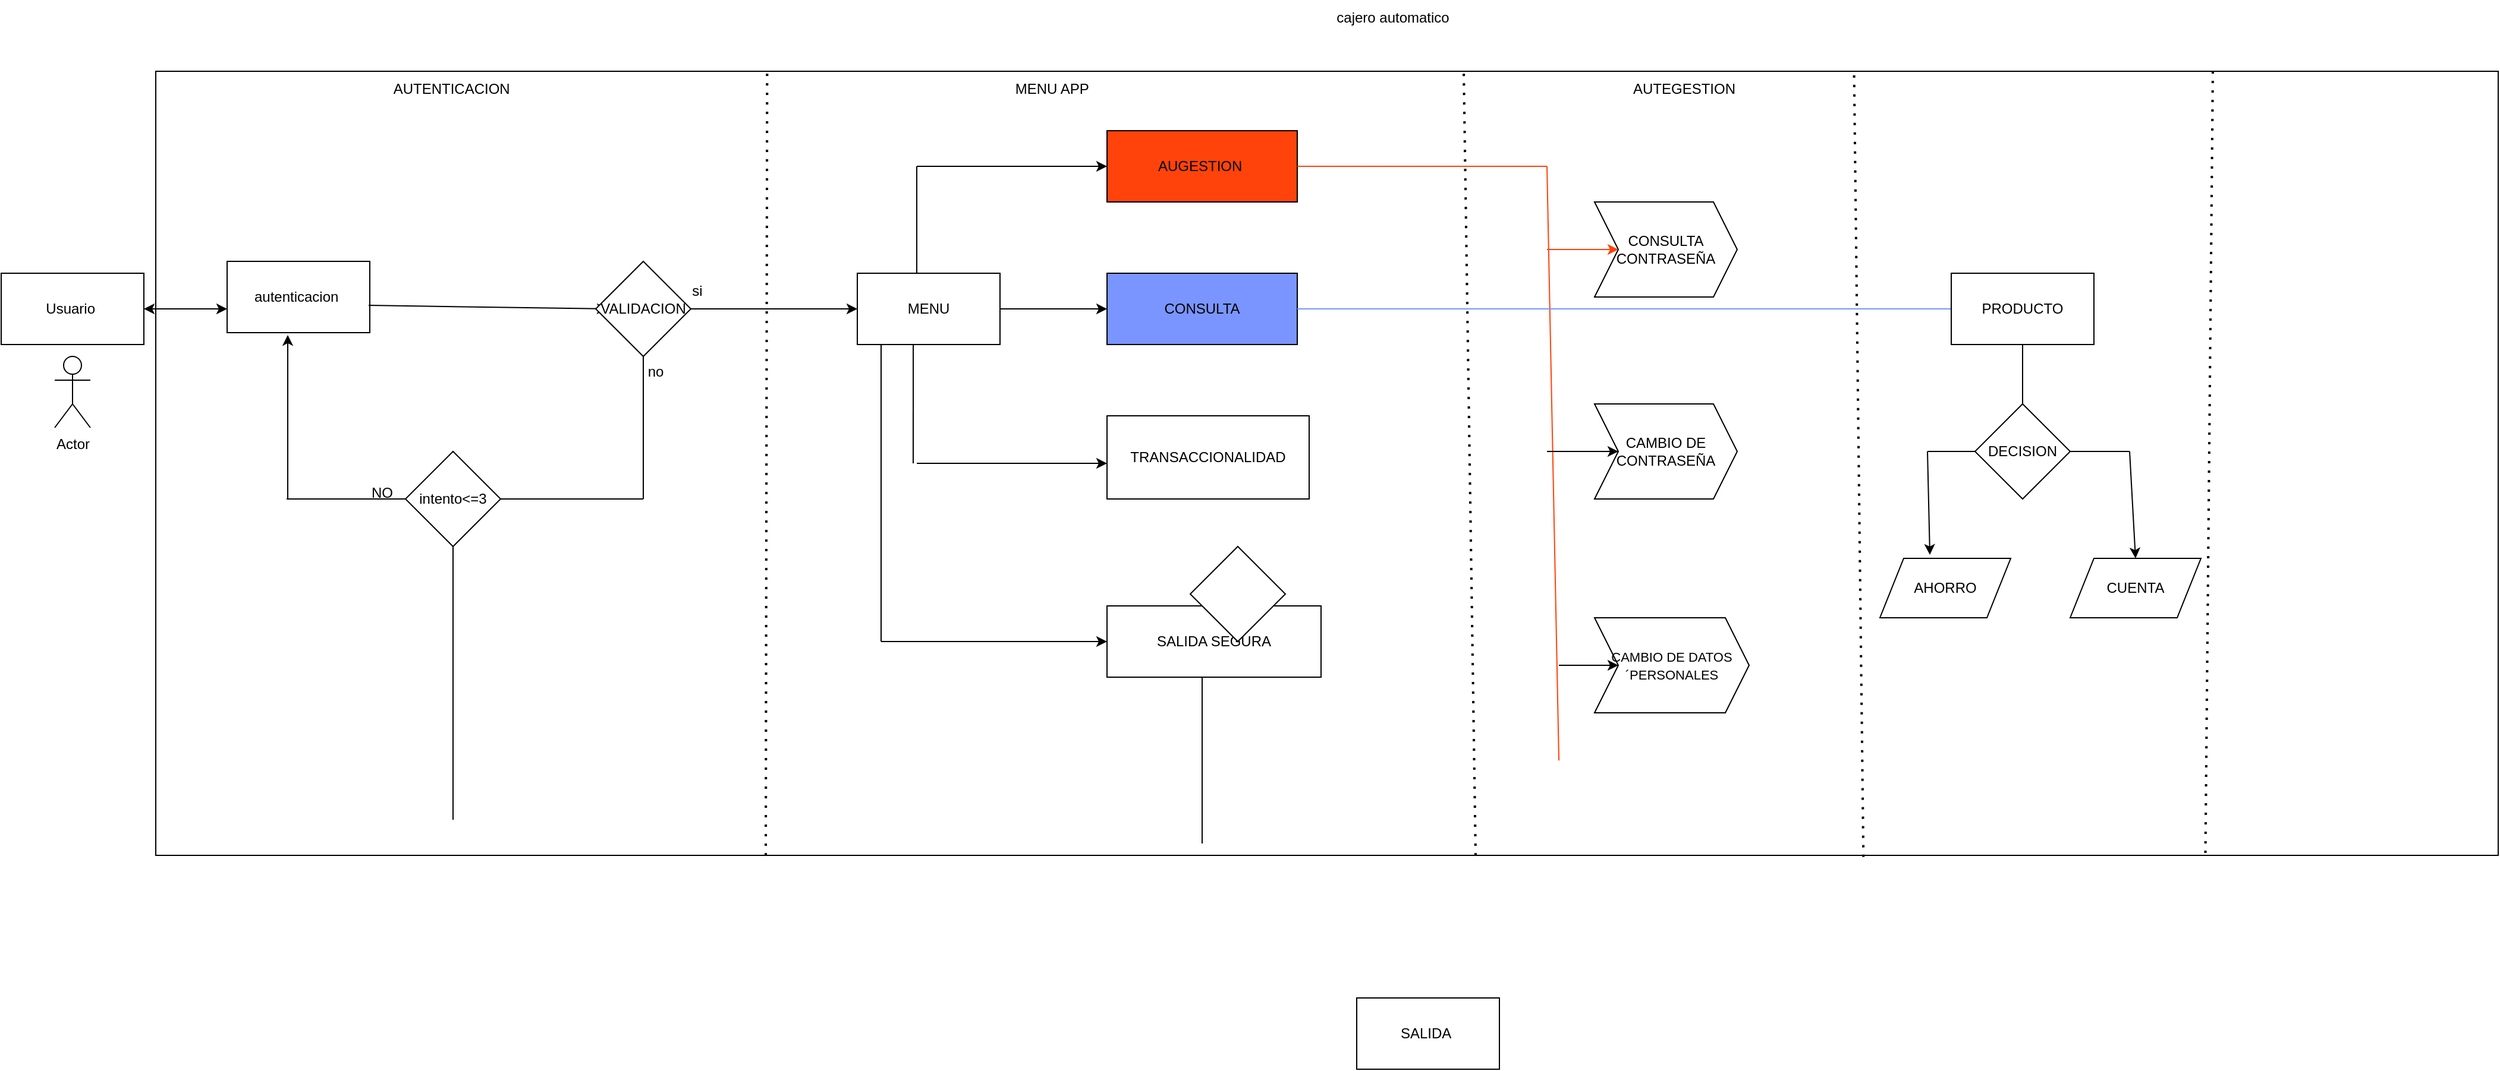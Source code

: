 <mxfile version="24.2.7" type="device">
  <diagram name="Página-1" id="dn11zzqn9MYub6EMZHC1">
    <mxGraphModel dx="2391" dy="2283" grid="1" gridSize="10" guides="1" tooltips="1" connect="1" arrows="1" fold="1" page="1" pageScale="1" pageWidth="827" pageHeight="1169" math="0" shadow="0">
      <root>
        <mxCell id="0" />
        <mxCell id="1" parent="0" />
        <mxCell id="rpQ2N66B4N2WtZ1bZjir-17" value="&lt;span style=&quot;color: rgba(0, 0, 0, 0); font-family: monospace; font-size: 0px; text-align: start; text-wrap: nowrap;&quot;&gt;%3CmxGraphModel%3E%3Croot%3E%3CmxCell%20id%3D%220%22%2F%3E%3CmxCell%20id%3D%221%22%20parent%3D%220%22%2F%3E%3CmxCell%20id%3D%222%22%20value%3D%22cajero%20automatico%22%20style%3D%22text%3Bhtml%3D1%3Balign%3Dcenter%3BverticalAlign%3Dmiddle%3Bresizable%3D0%3Bpoints%3D%5B%5D%3Bautosize%3D1%3BstrokeColor%3Dnone%3BfillColor%3Dnone%3B%22%20vertex%3D%221%22%20parent%3D%221%22%3E%3CmxGeometry%20x%3D%22470%22%20y%3D%22-70%22%20width%3D%22120%22%20height%3D%2230%22%20as%3D%22geometry%22%2F%3E%3C%2FmxCell%3E%3C%2Froot%3E%3C%2FmxGraphModel%3E&lt;/span&gt;" style="rounded=0;whiteSpace=wrap;html=1;movable=0;resizable=0;rotatable=0;deletable=0;editable=0;locked=1;connectable=0;" vertex="1" parent="1">
          <mxGeometry x="150" width="1970" height="660" as="geometry" />
        </mxCell>
        <mxCell id="rpQ2N66B4N2WtZ1bZjir-1" value="Usuario&amp;nbsp;" style="rounded=0;whiteSpace=wrap;html=1;" vertex="1" parent="1">
          <mxGeometry x="20" y="170" width="120" height="60" as="geometry" />
        </mxCell>
        <mxCell id="rpQ2N66B4N2WtZ1bZjir-2" value="autenticacion&amp;nbsp;" style="rounded=0;whiteSpace=wrap;html=1;" vertex="1" parent="1">
          <mxGeometry x="210" y="160" width="120" height="60" as="geometry" />
        </mxCell>
        <mxCell id="rpQ2N66B4N2WtZ1bZjir-4" value="" style="endArrow=classic;startArrow=classic;html=1;rounded=0;exitX=1;exitY=0.5;exitDx=0;exitDy=0;" edge="1" parent="1" source="rpQ2N66B4N2WtZ1bZjir-1">
          <mxGeometry width="50" height="50" relative="1" as="geometry">
            <mxPoint x="140" y="210" as="sourcePoint" />
            <mxPoint x="210" y="200" as="targetPoint" />
          </mxGeometry>
        </mxCell>
        <mxCell id="rpQ2N66B4N2WtZ1bZjir-6" value="" style="endArrow=classic;html=1;rounded=0;exitX=0.992;exitY=0.617;exitDx=0;exitDy=0;exitPerimeter=0;" edge="1" parent="1" source="rpQ2N66B4N2WtZ1bZjir-2">
          <mxGeometry width="50" height="50" relative="1" as="geometry">
            <mxPoint x="430" y="200" as="sourcePoint" />
            <mxPoint x="530" y="200" as="targetPoint" />
          </mxGeometry>
        </mxCell>
        <mxCell id="rpQ2N66B4N2WtZ1bZjir-7" value="VALIDACION" style="rhombus;whiteSpace=wrap;html=1;" vertex="1" parent="1">
          <mxGeometry x="520" y="160" width="80" height="80" as="geometry" />
        </mxCell>
        <mxCell id="rpQ2N66B4N2WtZ1bZjir-9" value="no" style="text;html=1;align=center;verticalAlign=middle;resizable=0;points=[];autosize=1;strokeColor=none;fillColor=none;" vertex="1" parent="1">
          <mxGeometry x="550" y="238" width="40" height="30" as="geometry" />
        </mxCell>
        <mxCell id="rpQ2N66B4N2WtZ1bZjir-10" value="" style="endArrow=classic;html=1;rounded=0;exitX=1;exitY=0.5;exitDx=0;exitDy=0;entryX=0;entryY=0.5;entryDx=0;entryDy=0;" edge="1" parent="1" source="rpQ2N66B4N2WtZ1bZjir-7" target="rpQ2N66B4N2WtZ1bZjir-30">
          <mxGeometry width="50" height="50" relative="1" as="geometry">
            <mxPoint x="600" y="210" as="sourcePoint" />
            <mxPoint x="730" y="200" as="targetPoint" />
          </mxGeometry>
        </mxCell>
        <mxCell id="rpQ2N66B4N2WtZ1bZjir-11" value="si" style="text;html=1;align=center;verticalAlign=middle;resizable=0;points=[];autosize=1;strokeColor=none;fillColor=none;" vertex="1" parent="1">
          <mxGeometry x="590" y="170" width="30" height="30" as="geometry" />
        </mxCell>
        <mxCell id="rpQ2N66B4N2WtZ1bZjir-12" value="" style="endArrow=none;html=1;rounded=0;" edge="1" parent="1">
          <mxGeometry width="50" height="50" relative="1" as="geometry">
            <mxPoint x="560" y="360" as="sourcePoint" />
            <mxPoint x="560" y="240" as="targetPoint" />
          </mxGeometry>
        </mxCell>
        <mxCell id="rpQ2N66B4N2WtZ1bZjir-13" value="" style="endArrow=none;html=1;rounded=0;" edge="1" parent="1">
          <mxGeometry width="50" height="50" relative="1" as="geometry">
            <mxPoint x="260" y="360" as="sourcePoint" />
            <mxPoint x="560" y="360" as="targetPoint" />
          </mxGeometry>
        </mxCell>
        <mxCell id="rpQ2N66B4N2WtZ1bZjir-19" value="Text" style="edgeLabel;html=1;align=center;verticalAlign=middle;resizable=0;points=[];" vertex="1" connectable="0" parent="rpQ2N66B4N2WtZ1bZjir-13">
          <mxGeometry x="0.013" y="-1" relative="1" as="geometry">
            <mxPoint as="offset" />
          </mxGeometry>
        </mxCell>
        <mxCell id="rpQ2N66B4N2WtZ1bZjir-21" value="Text" style="edgeLabel;html=1;align=center;verticalAlign=middle;resizable=0;points=[];" vertex="1" connectable="0" parent="rpQ2N66B4N2WtZ1bZjir-13">
          <mxGeometry x="-0.14" y="4" relative="1" as="geometry">
            <mxPoint as="offset" />
          </mxGeometry>
        </mxCell>
        <mxCell id="rpQ2N66B4N2WtZ1bZjir-15" value="" style="endArrow=classic;html=1;rounded=0;entryX=0.425;entryY=1.033;entryDx=0;entryDy=0;entryPerimeter=0;" edge="1" parent="1" target="rpQ2N66B4N2WtZ1bZjir-2">
          <mxGeometry width="50" height="50" relative="1" as="geometry">
            <mxPoint x="261" y="360" as="sourcePoint" />
            <mxPoint x="440" y="310" as="targetPoint" />
          </mxGeometry>
        </mxCell>
        <mxCell id="rpQ2N66B4N2WtZ1bZjir-16" value="Actor" style="shape=umlActor;verticalLabelPosition=bottom;verticalAlign=top;html=1;outlineConnect=0;" vertex="1" parent="1">
          <mxGeometry x="65" y="240" width="30" height="60" as="geometry" />
        </mxCell>
        <mxCell id="rpQ2N66B4N2WtZ1bZjir-18" value="cajero automatico" style="text;html=1;align=center;verticalAlign=middle;resizable=0;points=[];autosize=1;strokeColor=none;fillColor=none;" vertex="1" parent="1">
          <mxGeometry x="1130" y="-60" width="120" height="30" as="geometry" />
        </mxCell>
        <mxCell id="rpQ2N66B4N2WtZ1bZjir-20" value="intento&amp;lt;=3" style="rhombus;whiteSpace=wrap;html=1;" vertex="1" parent="1">
          <mxGeometry x="360" y="320" width="80" height="80" as="geometry" />
        </mxCell>
        <mxCell id="rpQ2N66B4N2WtZ1bZjir-22" value="NO" style="text;html=1;align=center;verticalAlign=middle;resizable=0;points=[];autosize=1;strokeColor=none;fillColor=none;" vertex="1" parent="1">
          <mxGeometry x="320" y="340" width="40" height="30" as="geometry" />
        </mxCell>
        <mxCell id="rpQ2N66B4N2WtZ1bZjir-25" value="" style="endArrow=none;html=1;rounded=0;" edge="1" parent="1">
          <mxGeometry width="50" height="50" relative="1" as="geometry">
            <mxPoint x="400" y="630" as="sourcePoint" />
            <mxPoint x="400" y="400" as="targetPoint" />
          </mxGeometry>
        </mxCell>
        <mxCell id="rpQ2N66B4N2WtZ1bZjir-26" value="SALIDA&amp;nbsp;" style="rounded=0;whiteSpace=wrap;html=1;" vertex="1" parent="1">
          <mxGeometry x="1160" y="780" width="120" height="60" as="geometry" />
        </mxCell>
        <mxCell id="rpQ2N66B4N2WtZ1bZjir-27" value="" style="endArrow=none;dashed=1;html=1;dashPattern=1 3;strokeWidth=2;rounded=0;entryX=0.261;entryY=-0.002;entryDx=0;entryDy=0;entryPerimeter=0;" edge="1" parent="1" target="rpQ2N66B4N2WtZ1bZjir-17">
          <mxGeometry width="50" height="50" relative="1" as="geometry">
            <mxPoint x="663" y="660" as="sourcePoint" />
            <mxPoint x="440" y="280" as="targetPoint" />
            <Array as="points" />
          </mxGeometry>
        </mxCell>
        <mxCell id="rpQ2N66B4N2WtZ1bZjir-28" value="AUTENTICACION&amp;nbsp;" style="text;html=1;align=center;verticalAlign=middle;resizable=0;points=[];autosize=1;strokeColor=none;fillColor=none;" vertex="1" parent="1">
          <mxGeometry x="340" width="120" height="30" as="geometry" />
        </mxCell>
        <mxCell id="rpQ2N66B4N2WtZ1bZjir-29" value="MENU APP&amp;nbsp;" style="text;html=1;align=center;verticalAlign=middle;resizable=0;points=[];autosize=1;strokeColor=none;fillColor=none;" vertex="1" parent="1">
          <mxGeometry x="860" width="90" height="30" as="geometry" />
        </mxCell>
        <mxCell id="rpQ2N66B4N2WtZ1bZjir-30" value="MENU" style="rounded=0;whiteSpace=wrap;html=1;" vertex="1" parent="1">
          <mxGeometry x="740" y="170" width="120" height="60" as="geometry" />
        </mxCell>
        <mxCell id="rpQ2N66B4N2WtZ1bZjir-32" value="" style="endArrow=none;html=1;rounded=0;" edge="1" parent="1">
          <mxGeometry width="50" height="50" relative="1" as="geometry">
            <mxPoint x="790" y="170" as="sourcePoint" />
            <mxPoint x="790" y="80" as="targetPoint" />
          </mxGeometry>
        </mxCell>
        <mxCell id="rpQ2N66B4N2WtZ1bZjir-33" value="" style="endArrow=classic;html=1;rounded=0;" edge="1" parent="1">
          <mxGeometry width="50" height="50" relative="1" as="geometry">
            <mxPoint x="790" y="80" as="sourcePoint" />
            <mxPoint x="950" y="80" as="targetPoint" />
          </mxGeometry>
        </mxCell>
        <mxCell id="rpQ2N66B4N2WtZ1bZjir-34" value="AUGESTION&amp;nbsp;" style="rounded=0;whiteSpace=wrap;html=1;fillColor=#FF430A;" vertex="1" parent="1">
          <mxGeometry x="950" y="50" width="160" height="60" as="geometry" />
        </mxCell>
        <mxCell id="rpQ2N66B4N2WtZ1bZjir-35" value="" style="endArrow=classic;html=1;rounded=0;" edge="1" parent="1">
          <mxGeometry width="50" height="50" relative="1" as="geometry">
            <mxPoint x="860" y="200" as="sourcePoint" />
            <mxPoint x="950" y="200" as="targetPoint" />
          </mxGeometry>
        </mxCell>
        <mxCell id="rpQ2N66B4N2WtZ1bZjir-36" value="CONSULTA" style="rounded=0;whiteSpace=wrap;html=1;fillColor=#7A95FF;" vertex="1" parent="1">
          <mxGeometry x="950" y="170" width="160" height="60" as="geometry" />
        </mxCell>
        <mxCell id="rpQ2N66B4N2WtZ1bZjir-37" value="" style="endArrow=classic;html=1;rounded=0;" edge="1" parent="1">
          <mxGeometry width="50" height="50" relative="1" as="geometry">
            <mxPoint x="790" y="330" as="sourcePoint" />
            <mxPoint x="950" y="330" as="targetPoint" />
          </mxGeometry>
        </mxCell>
        <mxCell id="rpQ2N66B4N2WtZ1bZjir-38" value="" style="endArrow=none;html=1;rounded=0;entryX=0.392;entryY=1;entryDx=0;entryDy=0;entryPerimeter=0;" edge="1" parent="1" target="rpQ2N66B4N2WtZ1bZjir-30">
          <mxGeometry width="50" height="50" relative="1" as="geometry">
            <mxPoint x="787" y="330" as="sourcePoint" />
            <mxPoint x="790" y="240" as="targetPoint" />
          </mxGeometry>
        </mxCell>
        <mxCell id="rpQ2N66B4N2WtZ1bZjir-39" value="TRANSACCIONALIDAD" style="rounded=0;whiteSpace=wrap;html=1;" vertex="1" parent="1">
          <mxGeometry x="950" y="290" width="170" height="70" as="geometry" />
        </mxCell>
        <mxCell id="rpQ2N66B4N2WtZ1bZjir-42" value="" style="endArrow=none;html=1;rounded=0;" edge="1" parent="1">
          <mxGeometry width="50" height="50" relative="1" as="geometry">
            <mxPoint x="700" y="710" as="sourcePoint" />
            <mxPoint x="700" y="710" as="targetPoint" />
          </mxGeometry>
        </mxCell>
        <mxCell id="rpQ2N66B4N2WtZ1bZjir-43" value="" style="endArrow=none;dashed=1;html=1;dashPattern=1 3;strokeWidth=2;rounded=0;" edge="1" parent="1">
          <mxGeometry width="50" height="50" relative="1" as="geometry">
            <mxPoint x="1260" y="660" as="sourcePoint" />
            <mxPoint x="1250" as="targetPoint" />
          </mxGeometry>
        </mxCell>
        <mxCell id="rpQ2N66B4N2WtZ1bZjir-44" value="SALIDA SEGURA" style="rounded=0;whiteSpace=wrap;html=1;" vertex="1" parent="1">
          <mxGeometry x="950" y="450" width="180" height="60" as="geometry" />
        </mxCell>
        <mxCell id="rpQ2N66B4N2WtZ1bZjir-45" value="" style="endArrow=none;html=1;rounded=0;" edge="1" parent="1">
          <mxGeometry width="50" height="50" relative="1" as="geometry">
            <mxPoint x="760" y="480" as="sourcePoint" />
            <mxPoint x="760" y="230" as="targetPoint" />
          </mxGeometry>
        </mxCell>
        <mxCell id="rpQ2N66B4N2WtZ1bZjir-46" value="" style="endArrow=classic;html=1;rounded=0;" edge="1" parent="1">
          <mxGeometry width="50" height="50" relative="1" as="geometry">
            <mxPoint x="760" y="480" as="sourcePoint" />
            <mxPoint x="950" y="480" as="targetPoint" />
          </mxGeometry>
        </mxCell>
        <mxCell id="rpQ2N66B4N2WtZ1bZjir-47" value="" style="endArrow=none;html=1;rounded=0;" edge="1" parent="1">
          <mxGeometry width="50" height="50" relative="1" as="geometry">
            <mxPoint x="1030" y="650" as="sourcePoint" />
            <mxPoint x="1030" y="510" as="targetPoint" />
          </mxGeometry>
        </mxCell>
        <mxCell id="rpQ2N66B4N2WtZ1bZjir-49" value="" style="endArrow=none;html=1;rounded=0;fillColor=#F8FF30;strokeColor=#FF430A;" edge="1" parent="1">
          <mxGeometry width="50" height="50" relative="1" as="geometry">
            <mxPoint x="1110" y="80" as="sourcePoint" />
            <mxPoint x="1320" y="80" as="targetPoint" />
          </mxGeometry>
        </mxCell>
        <mxCell id="rpQ2N66B4N2WtZ1bZjir-50" value="AUTEGESTION" style="text;html=1;align=center;verticalAlign=middle;resizable=0;points=[];autosize=1;strokeColor=none;fillColor=none;" vertex="1" parent="1">
          <mxGeometry x="1380" width="110" height="30" as="geometry" />
        </mxCell>
        <mxCell id="rpQ2N66B4N2WtZ1bZjir-57" value="" style="endArrow=none;dashed=1;html=1;dashPattern=1 3;strokeWidth=2;rounded=0;entryX=0.725;entryY=-0.002;entryDx=0;entryDy=0;entryPerimeter=0;exitX=0.729;exitY=1.002;exitDx=0;exitDy=0;exitPerimeter=0;" edge="1" parent="1" source="rpQ2N66B4N2WtZ1bZjir-17" target="rpQ2N66B4N2WtZ1bZjir-17">
          <mxGeometry width="50" height="50" relative="1" as="geometry">
            <mxPoint x="1270" y="670" as="sourcePoint" />
            <mxPoint x="1260" y="10" as="targetPoint" />
          </mxGeometry>
        </mxCell>
        <mxCell id="rpQ2N66B4N2WtZ1bZjir-58" value="" style="endArrow=none;dashed=1;html=1;dashPattern=1 3;strokeWidth=2;rounded=0;exitX=0.875;exitY=0.997;exitDx=0;exitDy=0;exitPerimeter=0;" edge="1" parent="1" source="rpQ2N66B4N2WtZ1bZjir-17">
          <mxGeometry width="50" height="50" relative="1" as="geometry">
            <mxPoint x="1880" y="660" as="sourcePoint" />
            <mxPoint x="1880" as="targetPoint" />
          </mxGeometry>
        </mxCell>
        <mxCell id="rpQ2N66B4N2WtZ1bZjir-59" value="CONSULTA CONTRASEÑA" style="shape=step;perimeter=stepPerimeter;whiteSpace=wrap;html=1;fixedSize=1;" vertex="1" parent="1">
          <mxGeometry x="1360" y="110" width="120" height="80" as="geometry" />
        </mxCell>
        <mxCell id="rpQ2N66B4N2WtZ1bZjir-60" value="CAMBIO DE CONTRASEÑA" style="shape=step;perimeter=stepPerimeter;whiteSpace=wrap;html=1;fixedSize=1;" vertex="1" parent="1">
          <mxGeometry x="1360" y="280" width="120" height="80" as="geometry" />
        </mxCell>
        <mxCell id="rpQ2N66B4N2WtZ1bZjir-61" value="&lt;font style=&quot;font-size: 11px;&quot;&gt;CAMBIO DE DATOS ´PERSONALES&lt;/font&gt;" style="shape=step;perimeter=stepPerimeter;whiteSpace=wrap;html=1;fixedSize=1;" vertex="1" parent="1">
          <mxGeometry x="1360" y="460" width="130" height="80" as="geometry" />
        </mxCell>
        <mxCell id="rpQ2N66B4N2WtZ1bZjir-64" value="" style="endArrow=none;html=1;rounded=0;exitX=0.599;exitY=0.879;exitDx=0;exitDy=0;exitPerimeter=0;strokeColor=#FF430A;" edge="1" parent="1" source="rpQ2N66B4N2WtZ1bZjir-17">
          <mxGeometry width="50" height="50" relative="1" as="geometry">
            <mxPoint x="1270" y="140" as="sourcePoint" />
            <mxPoint x="1320" y="80" as="targetPoint" />
          </mxGeometry>
        </mxCell>
        <mxCell id="rpQ2N66B4N2WtZ1bZjir-65" value="" style="endArrow=classic;html=1;rounded=0;entryX=0;entryY=0.5;entryDx=0;entryDy=0;strokeColor=#FF430A;" edge="1" parent="1" target="rpQ2N66B4N2WtZ1bZjir-59">
          <mxGeometry width="50" height="50" relative="1" as="geometry">
            <mxPoint x="1320" y="150" as="sourcePoint" />
            <mxPoint x="1370" y="100" as="targetPoint" />
          </mxGeometry>
        </mxCell>
        <mxCell id="rpQ2N66B4N2WtZ1bZjir-66" value="" style="endArrow=classic;html=1;rounded=0;entryX=0;entryY=0.5;entryDx=0;entryDy=0;" edge="1" parent="1" target="rpQ2N66B4N2WtZ1bZjir-60">
          <mxGeometry width="50" height="50" relative="1" as="geometry">
            <mxPoint x="1320" y="320" as="sourcePoint" />
            <mxPoint x="1380" y="270" as="targetPoint" />
          </mxGeometry>
        </mxCell>
        <mxCell id="rpQ2N66B4N2WtZ1bZjir-67" value="" style="endArrow=classic;html=1;rounded=0;entryX=0;entryY=0.5;entryDx=0;entryDy=0;" edge="1" parent="1" target="rpQ2N66B4N2WtZ1bZjir-61">
          <mxGeometry width="50" height="50" relative="1" as="geometry">
            <mxPoint x="1330" y="500" as="sourcePoint" />
            <mxPoint x="1380" y="450" as="targetPoint" />
          </mxGeometry>
        </mxCell>
        <mxCell id="rpQ2N66B4N2WtZ1bZjir-68" value="" style="endArrow=none;html=1;rounded=0;strokeColor=#7A95FF;" edge="1" parent="1">
          <mxGeometry width="50" height="50" relative="1" as="geometry">
            <mxPoint x="1110" y="200" as="sourcePoint" />
            <mxPoint x="1670" y="200" as="targetPoint" />
          </mxGeometry>
        </mxCell>
        <mxCell id="rpQ2N66B4N2WtZ1bZjir-72" value="PRODUCTO" style="rounded=0;whiteSpace=wrap;html=1;" vertex="1" parent="1">
          <mxGeometry x="1660" y="170" width="120" height="60" as="geometry" />
        </mxCell>
        <mxCell id="rpQ2N66B4N2WtZ1bZjir-73" value="" style="endArrow=none;html=1;rounded=0;" edge="1" parent="1">
          <mxGeometry width="50" height="50" relative="1" as="geometry">
            <mxPoint x="1720" y="300" as="sourcePoint" />
            <mxPoint x="1720" y="230" as="targetPoint" />
          </mxGeometry>
        </mxCell>
        <mxCell id="rpQ2N66B4N2WtZ1bZjir-74" value="AHORRO" style="shape=parallelogram;perimeter=parallelogramPerimeter;whiteSpace=wrap;html=1;fixedSize=1;" vertex="1" parent="1">
          <mxGeometry x="1600" y="410" width="110" height="50" as="geometry" />
        </mxCell>
        <mxCell id="rpQ2N66B4N2WtZ1bZjir-75" value="CUENTA" style="shape=parallelogram;perimeter=parallelogramPerimeter;whiteSpace=wrap;html=1;fixedSize=1;" vertex="1" parent="1">
          <mxGeometry x="1760" y="410" width="110" height="50" as="geometry" />
        </mxCell>
        <mxCell id="rpQ2N66B4N2WtZ1bZjir-80" value="DECISION" style="rhombus;whiteSpace=wrap;html=1;" vertex="1" parent="1">
          <mxGeometry x="1680" y="280" width="80" height="80" as="geometry" />
        </mxCell>
        <mxCell id="rpQ2N66B4N2WtZ1bZjir-82" value="" style="endArrow=none;html=1;rounded=0;" edge="1" parent="1">
          <mxGeometry width="50" height="50" relative="1" as="geometry">
            <mxPoint x="1640" y="320" as="sourcePoint" />
            <mxPoint x="1680" y="320" as="targetPoint" />
          </mxGeometry>
        </mxCell>
        <mxCell id="rpQ2N66B4N2WtZ1bZjir-83" value="" style="endArrow=classic;html=1;rounded=0;entryX=0.382;entryY=-0.06;entryDx=0;entryDy=0;entryPerimeter=0;" edge="1" parent="1" target="rpQ2N66B4N2WtZ1bZjir-74">
          <mxGeometry width="50" height="50" relative="1" as="geometry">
            <mxPoint x="1640" y="320" as="sourcePoint" />
            <mxPoint x="1690" y="270" as="targetPoint" />
          </mxGeometry>
        </mxCell>
        <mxCell id="rpQ2N66B4N2WtZ1bZjir-87" value="" style="endArrow=none;html=1;rounded=0;" edge="1" parent="1">
          <mxGeometry width="50" height="50" relative="1" as="geometry">
            <mxPoint x="1760" y="320" as="sourcePoint" />
            <mxPoint x="1810" y="320" as="targetPoint" />
          </mxGeometry>
        </mxCell>
        <mxCell id="rpQ2N66B4N2WtZ1bZjir-88" value="" style="endArrow=classic;html=1;rounded=0;entryX=0.5;entryY=0;entryDx=0;entryDy=0;" edge="1" parent="1" target="rpQ2N66B4N2WtZ1bZjir-75">
          <mxGeometry width="50" height="50" relative="1" as="geometry">
            <mxPoint x="1810" y="320" as="sourcePoint" />
            <mxPoint x="1860" y="270" as="targetPoint" />
          </mxGeometry>
        </mxCell>
        <mxCell id="rpQ2N66B4N2WtZ1bZjir-89" value="" style="rhombus;whiteSpace=wrap;html=1;" vertex="1" parent="1">
          <mxGeometry x="1020" y="400" width="80" height="80" as="geometry" />
        </mxCell>
      </root>
    </mxGraphModel>
  </diagram>
</mxfile>
